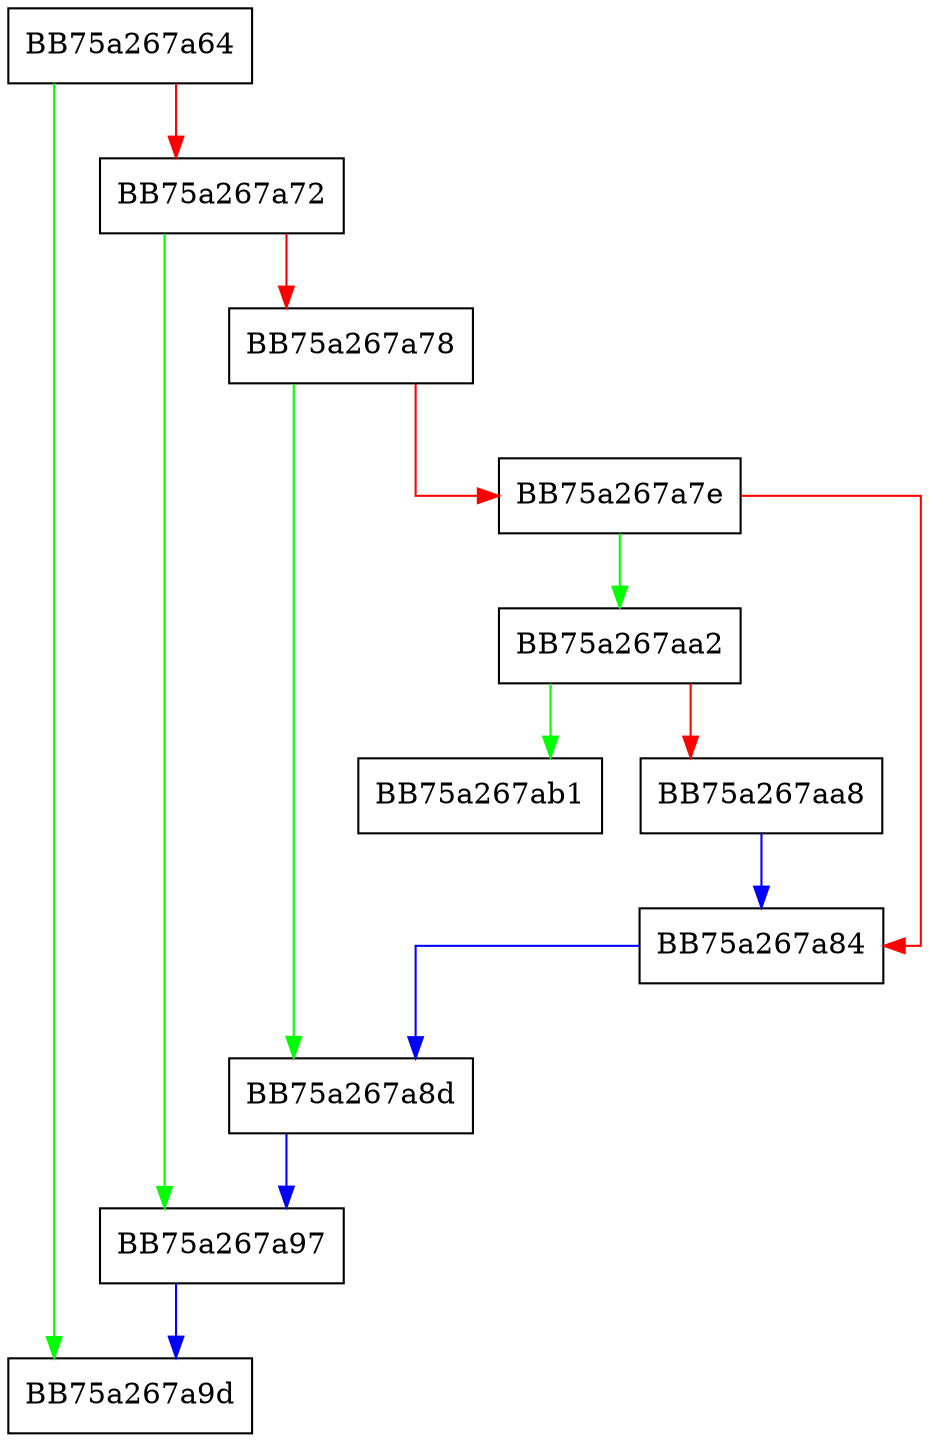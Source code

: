 digraph LSBLoad {
  node [shape="box"];
  graph [splines=ortho];
  BB75a267a64 -> BB75a267a9d [color="green"];
  BB75a267a64 -> BB75a267a72 [color="red"];
  BB75a267a72 -> BB75a267a97 [color="green"];
  BB75a267a72 -> BB75a267a78 [color="red"];
  BB75a267a78 -> BB75a267a8d [color="green"];
  BB75a267a78 -> BB75a267a7e [color="red"];
  BB75a267a7e -> BB75a267aa2 [color="green"];
  BB75a267a7e -> BB75a267a84 [color="red"];
  BB75a267a84 -> BB75a267a8d [color="blue"];
  BB75a267a8d -> BB75a267a97 [color="blue"];
  BB75a267a97 -> BB75a267a9d [color="blue"];
  BB75a267aa2 -> BB75a267ab1 [color="green"];
  BB75a267aa2 -> BB75a267aa8 [color="red"];
  BB75a267aa8 -> BB75a267a84 [color="blue"];
}